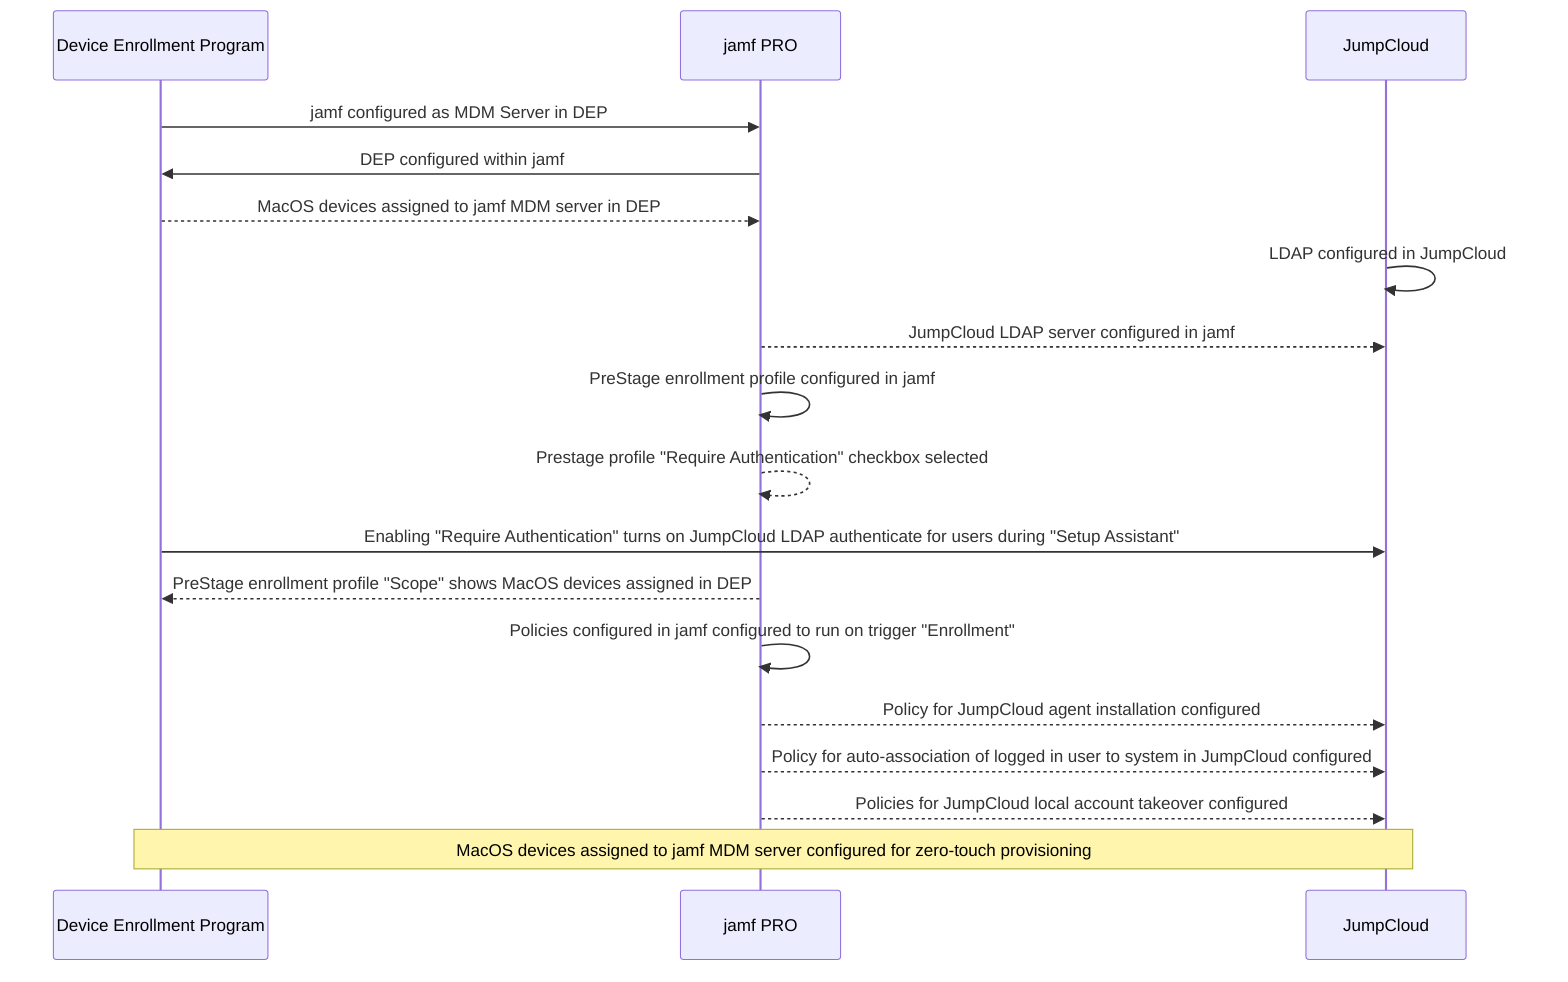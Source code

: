sequenceDiagram
    participant DEP as Device Enrollment Program
    participant JP as jamf PRO
    participant JC as JumpCloud

    DEP->>JP: jamf configured as MDM Server in DEP
    JP->>DEP: DEP configured within jamf
    DEP-->>JP: MacOS devices assigned to jamf MDM server in DEP
    JC->>JC: LDAP configured in JumpCloud
    JP-->>JC: JumpCloud LDAP server configured in jamf
    JP->>JP: PreStage enrollment profile configured in jamf
    JP-->>JP: Prestage profile "Require Authentication" checkbox selected
    DEP->>JC: Enabling "Require Authentication" turns on JumpCloud LDAP authenticate for users during "Setup Assistant"
    JP-->>DEP: PreStage enrollment profile "Scope" shows MacOS devices assigned in DEP
    JP->>JP: Policies configured in jamf configured to run on trigger "Enrollment"
    JP-->>JC: Policy for JumpCloud agent installation configured
    JP-->>JC: Policy for auto-association of logged in user to system in JumpCloud configured
    JP-->>JC: Policies for JumpCloud local account takeover configured
   Note over DEP, JC:MacOS devices assigned to jamf MDM server configured for zero-touch provisioning